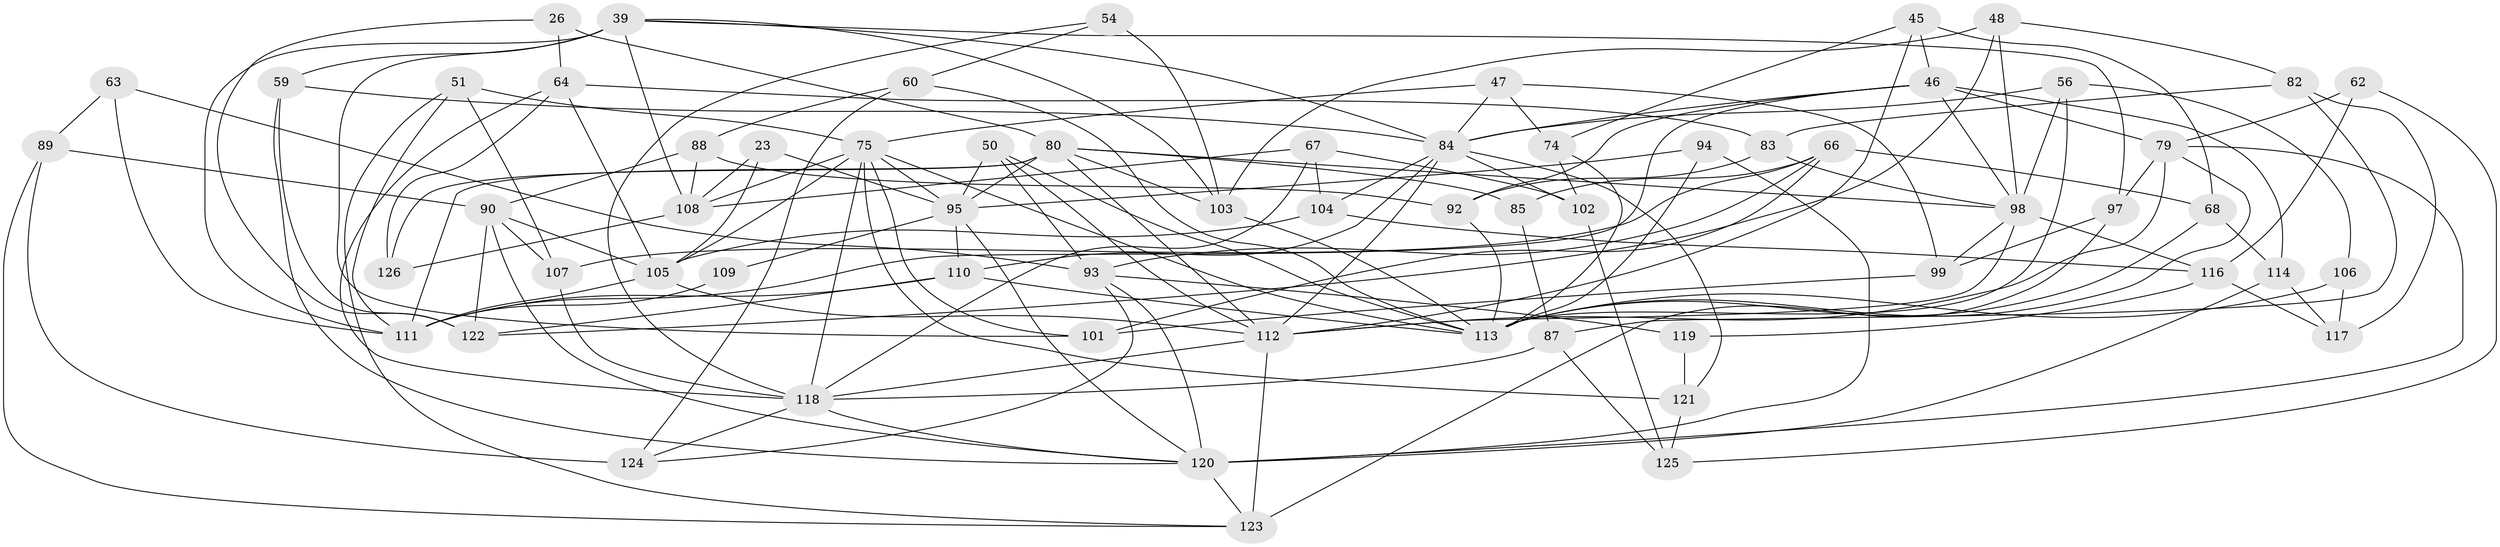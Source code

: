 // original degree distribution, {4: 1.0}
// Generated by graph-tools (version 1.1) at 2025/59/03/09/25 04:59:30]
// undirected, 63 vertices, 157 edges
graph export_dot {
graph [start="1"]
  node [color=gray90,style=filled];
  23;
  26;
  39 [super="+32"];
  45;
  46 [super="+9+30"];
  47;
  48;
  50;
  51;
  54;
  56 [super="+28"];
  59;
  60;
  62;
  63;
  64 [super="+58"];
  66 [super="+18"];
  67;
  68;
  74;
  75 [super="+72"];
  79 [super="+33+78"];
  80 [super="+3+8+57"];
  82;
  83;
  84 [super="+81+44"];
  85;
  87;
  88;
  89;
  90 [super="+73"];
  92;
  93 [super="+25+43"];
  94 [super="+70"];
  95 [super="+10+42"];
  97;
  98 [super="+41"];
  99;
  101;
  102;
  103 [super="+96"];
  104;
  105 [super="+6+77+91"];
  106;
  107;
  108 [super="+27"];
  109;
  110 [super="+40"];
  111 [super="+53+100"];
  112 [super="+1+4+12+15"];
  113 [super="+13+20+76+86"];
  114;
  116 [super="+21"];
  117;
  118 [super="+22+38+61"];
  119;
  120 [super="+24+52"];
  121 [super="+55"];
  122 [super="+115"];
  123 [super="+71"];
  124;
  125;
  126;
  23 -- 105;
  23 -- 95;
  23 -- 108 [weight=2];
  26 -- 122;
  26 -- 80 [weight=2];
  26 -- 64;
  39 -- 101;
  39 -- 59;
  39 -- 97;
  39 -- 103;
  39 -- 108;
  39 -- 111 [weight=2];
  39 -- 84;
  45 -- 74;
  45 -- 68;
  45 -- 46;
  45 -- 112;
  46 -- 98;
  46 -- 92;
  46 -- 79 [weight=2];
  46 -- 114;
  46 -- 111;
  46 -- 84;
  47 -- 99;
  47 -- 75;
  47 -- 74;
  47 -- 84;
  48 -- 122;
  48 -- 103;
  48 -- 98;
  48 -- 82;
  50 -- 112;
  50 -- 95;
  50 -- 113;
  50 -- 93;
  51 -- 107;
  51 -- 123;
  51 -- 75;
  51 -- 111;
  54 -- 60;
  54 -- 103 [weight=2];
  54 -- 118;
  56 -- 106 [weight=2];
  56 -- 113;
  56 -- 98;
  56 -- 84 [weight=2];
  59 -- 122;
  59 -- 120;
  59 -- 84;
  60 -- 124;
  60 -- 88;
  60 -- 113;
  62 -- 125;
  62 -- 116 [weight=2];
  62 -- 79;
  63 -- 93 [weight=2];
  63 -- 89;
  63 -- 111;
  64 -- 118;
  64 -- 83;
  64 -- 105 [weight=2];
  64 -- 126;
  66 -- 101;
  66 -- 68;
  66 -- 85 [weight=2];
  66 -- 107;
  66 -- 93;
  67 -- 108;
  67 -- 104;
  67 -- 102;
  67 -- 118;
  68 -- 114;
  68 -- 113;
  74 -- 102;
  74 -- 113;
  75 -- 121 [weight=2];
  75 -- 101;
  75 -- 105;
  75 -- 108 [weight=2];
  75 -- 113;
  75 -- 118 [weight=2];
  75 -- 95;
  79 -- 120 [weight=2];
  79 -- 97;
  79 -- 112;
  79 -- 113;
  80 -- 126 [weight=2];
  80 -- 85;
  80 -- 103 [weight=2];
  80 -- 95;
  80 -- 112;
  80 -- 98;
  80 -- 111 [weight=2];
  82 -- 83;
  82 -- 117;
  82 -- 87;
  83 -- 92;
  83 -- 98;
  84 -- 102;
  84 -- 121;
  84 -- 112 [weight=2];
  84 -- 104;
  84 -- 110;
  85 -- 87;
  87 -- 125;
  87 -- 118;
  88 -- 90;
  88 -- 92;
  88 -- 108;
  89 -- 124;
  89 -- 123;
  89 -- 90;
  90 -- 105 [weight=2];
  90 -- 122 [weight=2];
  90 -- 107;
  90 -- 120;
  92 -- 113;
  93 -- 119;
  93 -- 124;
  93 -- 120 [weight=2];
  94 -- 113 [weight=3];
  94 -- 95;
  94 -- 120 [weight=2];
  95 -- 110;
  95 -- 109 [weight=3];
  95 -- 120;
  97 -- 99;
  97 -- 123;
  98 -- 116;
  98 -- 112;
  98 -- 99;
  99 -- 101;
  102 -- 125;
  103 -- 113 [weight=2];
  104 -- 116;
  104 -- 105;
  105 -- 112 [weight=2];
  105 -- 111;
  106 -- 113;
  106 -- 117;
  107 -- 118;
  108 -- 126;
  109 -- 111;
  110 -- 113 [weight=2];
  110 -- 122;
  110 -- 111;
  112 -- 123 [weight=2];
  112 -- 118;
  114 -- 117;
  114 -- 120;
  116 -- 117;
  116 -- 119;
  118 -- 120;
  118 -- 124;
  119 -- 121 [weight=2];
  120 -- 123;
  121 -- 125;
}
